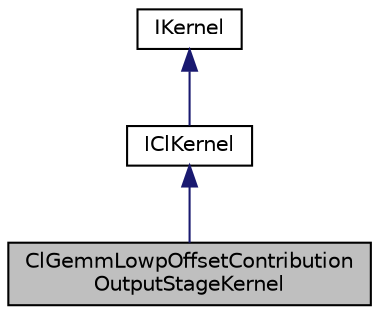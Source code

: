 digraph "ClGemmLowpOffsetContributionOutputStageKernel"
{
 // LATEX_PDF_SIZE
  edge [fontname="Helvetica",fontsize="10",labelfontname="Helvetica",labelfontsize="10"];
  node [fontname="Helvetica",fontsize="10",shape=record];
  Node1 [label="ClGemmLowpOffsetContribution\lOutputStageKernel",height=0.2,width=0.4,color="black", fillcolor="grey75", style="filled", fontcolor="black",tooltip="OpenCL kernel used to add the offset contribution after the matrix multiplication and perform the out..."];
  Node2 -> Node1 [dir="back",color="midnightblue",fontsize="10",style="solid",fontname="Helvetica"];
  Node2 [label="IClKernel",height=0.2,width=0.4,color="black", fillcolor="white", style="filled",URL="$classarm__compute_1_1_i_c_l_kernel.xhtml",tooltip="Common interface for all the OpenCL kernels."];
  Node3 -> Node2 [dir="back",color="midnightblue",fontsize="10",style="solid",fontname="Helvetica"];
  Node3 [label="IKernel",height=0.2,width=0.4,color="black", fillcolor="white", style="filled",URL="$classarm__compute_1_1_i_kernel.xhtml",tooltip="Common information for all the kernels."];
}

